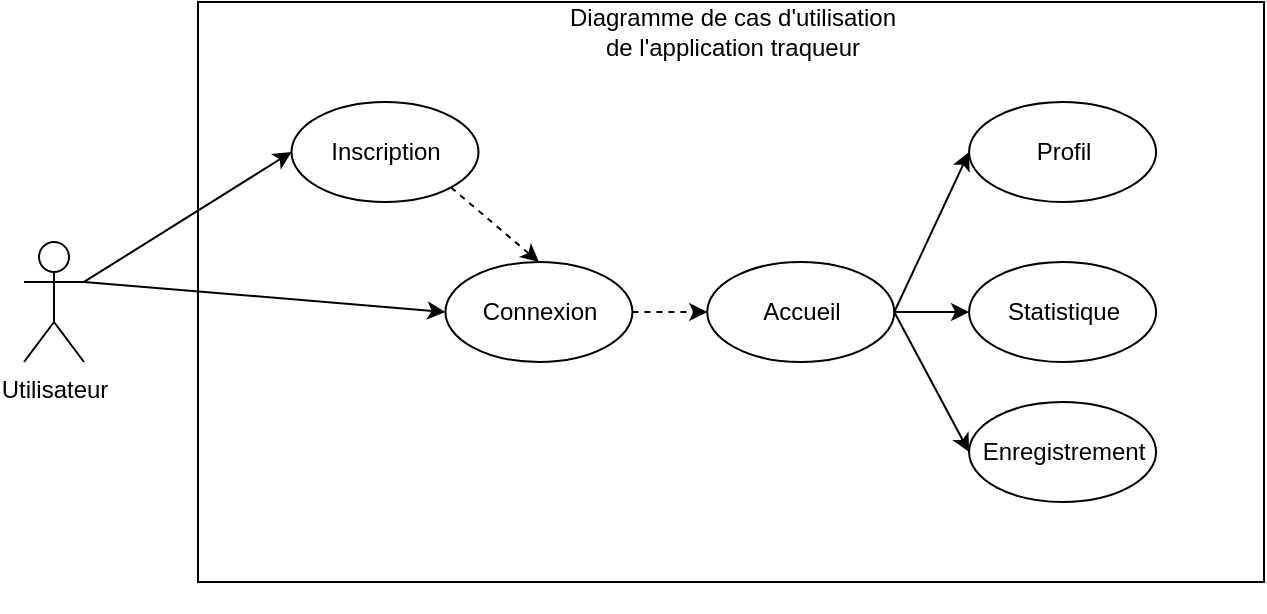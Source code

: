 <mxfile version="14.1.8" type="device"><diagram id="E9w7fqvrC8IXgOyzvk4A" name="Page-1"><mxGraphModel dx="802" dy="998" grid="1" gridSize="10" guides="1" tooltips="1" connect="1" arrows="1" fold="1" page="1" pageScale="1" pageWidth="1654" pageHeight="1169" math="0" shadow="0"><root><mxCell id="0"/><mxCell id="1" parent="0"/><mxCell id="6e8q2vDSC3xWY0BcO_gC-1" value="Utilisateur" style="shape=umlActor;verticalLabelPosition=bottom;verticalAlign=top;html=1;outlineConnect=0;" vertex="1" parent="1"><mxGeometry x="170" y="280" width="30" height="60" as="geometry"/></mxCell><mxCell id="6e8q2vDSC3xWY0BcO_gC-5" value="" style="group" vertex="1" connectable="0" parent="1"><mxGeometry x="257" y="160" width="533" height="305" as="geometry"/></mxCell><mxCell id="6e8q2vDSC3xWY0BcO_gC-3" value="&lt;span style=&quot;font-size: 13px&quot;&gt;&lt;br&gt;&lt;/span&gt;" style="rounded=0;whiteSpace=wrap;html=1;align=center;" vertex="1" parent="6e8q2vDSC3xWY0BcO_gC-5"><mxGeometry width="533" height="290" as="geometry"/></mxCell><mxCell id="6e8q2vDSC3xWY0BcO_gC-4" value="Diagramme de cas d'utilisation &lt;br&gt;de l'application traqueur" style="text;html=1;align=center;verticalAlign=middle;resizable=0;points=[];autosize=1;" vertex="1" parent="6e8q2vDSC3xWY0BcO_gC-5"><mxGeometry x="176.502" width="180" height="30" as="geometry"/></mxCell><mxCell id="6e8q2vDSC3xWY0BcO_gC-6" value="Inscription" style="ellipse;whiteSpace=wrap;html=1;" vertex="1" parent="6e8q2vDSC3xWY0BcO_gC-5"><mxGeometry x="46.754" y="50" width="93.509" height="50" as="geometry"/></mxCell><mxCell id="6e8q2vDSC3xWY0BcO_gC-11" value="Connexion" style="ellipse;whiteSpace=wrap;html=1;" vertex="1" parent="6e8q2vDSC3xWY0BcO_gC-5"><mxGeometry x="123.714" y="130" width="93.509" height="50" as="geometry"/></mxCell><mxCell id="6e8q2vDSC3xWY0BcO_gC-15" value="" style="html=1;labelBackgroundColor=#ffffff;startArrow=none;startFill=0;startSize=6;endArrow=classic;endFill=1;endSize=6;jettySize=auto;orthogonalLoop=1;strokeWidth=1;dashed=1;fontSize=14;exitX=1;exitY=1;exitDx=0;exitDy=0;entryX=0.5;entryY=0;entryDx=0;entryDy=0;" edge="1" parent="6e8q2vDSC3xWY0BcO_gC-5" source="6e8q2vDSC3xWY0BcO_gC-6" target="6e8q2vDSC3xWY0BcO_gC-11"><mxGeometry width="60" height="60" relative="1" as="geometry"><mxPoint x="151.767" y="90" as="sourcePoint"/><mxPoint x="329.433" y="80" as="targetPoint"/></mxGeometry></mxCell><mxCell id="6e8q2vDSC3xWY0BcO_gC-16" value="Accueil" style="ellipse;whiteSpace=wrap;html=1;" vertex="1" parent="6e8q2vDSC3xWY0BcO_gC-5"><mxGeometry x="254.626" y="130" width="93.509" height="50" as="geometry"/></mxCell><mxCell id="6e8q2vDSC3xWY0BcO_gC-17" value="" style="html=1;labelBackgroundColor=#ffffff;startArrow=none;startFill=0;startSize=6;endArrow=classic;endFill=1;endSize=6;jettySize=auto;orthogonalLoop=1;strokeWidth=1;dashed=1;fontSize=14;exitX=1;exitY=0.5;exitDx=0;exitDy=0;entryX=0;entryY=0.5;entryDx=0;entryDy=0;" edge="1" parent="6e8q2vDSC3xWY0BcO_gC-5" source="6e8q2vDSC3xWY0BcO_gC-11" target="6e8q2vDSC3xWY0BcO_gC-16"><mxGeometry width="60" height="60" relative="1" as="geometry"><mxPoint x="161.118" y="100" as="sourcePoint"/><mxPoint x="179.819" y="140" as="targetPoint"/></mxGeometry></mxCell><mxCell id="6e8q2vDSC3xWY0BcO_gC-18" value="Profil" style="ellipse;whiteSpace=wrap;html=1;" vertex="1" parent="6e8q2vDSC3xWY0BcO_gC-5"><mxGeometry x="385.539" y="50" width="93.509" height="50" as="geometry"/></mxCell><mxCell id="6e8q2vDSC3xWY0BcO_gC-20" value="" style="endArrow=classic;html=1;exitX=1;exitY=0.5;exitDx=0;exitDy=0;entryX=0;entryY=0.5;entryDx=0;entryDy=0;" edge="1" parent="6e8q2vDSC3xWY0BcO_gC-5" source="6e8q2vDSC3xWY0BcO_gC-16" target="6e8q2vDSC3xWY0BcO_gC-18"><mxGeometry width="50" height="50" relative="1" as="geometry"><mxPoint x="20.854" y="150" as="sourcePoint"/><mxPoint x="114.363" y="75" as="targetPoint"/></mxGeometry></mxCell><mxCell id="6e8q2vDSC3xWY0BcO_gC-31" value="Statistique" style="ellipse;whiteSpace=wrap;html=1;" vertex="1" parent="6e8q2vDSC3xWY0BcO_gC-5"><mxGeometry x="385.539" y="130" width="93.509" height="50" as="geometry"/></mxCell><mxCell id="6e8q2vDSC3xWY0BcO_gC-32" value="" style="endArrow=classic;html=1;exitX=1;exitY=0.5;exitDx=0;exitDy=0;entryX=0;entryY=0.5;entryDx=0;entryDy=0;" edge="1" parent="6e8q2vDSC3xWY0BcO_gC-5" source="6e8q2vDSC3xWY0BcO_gC-16" target="6e8q2vDSC3xWY0BcO_gC-31"><mxGeometry width="50" height="50" relative="1" as="geometry"><mxPoint x="357.486" y="165" as="sourcePoint"/><mxPoint x="394.89" y="75" as="targetPoint"/></mxGeometry></mxCell><mxCell id="6e8q2vDSC3xWY0BcO_gC-33" value="Enregistrement" style="ellipse;whiteSpace=wrap;html=1;" vertex="1" parent="6e8q2vDSC3xWY0BcO_gC-5"><mxGeometry x="385.539" y="200" width="93.509" height="50" as="geometry"/></mxCell><mxCell id="6e8q2vDSC3xWY0BcO_gC-34" value="" style="endArrow=classic;html=1;exitX=1;exitY=0.5;exitDx=0;exitDy=0;entryX=0;entryY=0.5;entryDx=0;entryDy=0;" edge="1" parent="6e8q2vDSC3xWY0BcO_gC-5" target="6e8q2vDSC3xWY0BcO_gC-33" source="6e8q2vDSC3xWY0BcO_gC-16"><mxGeometry width="50" height="50" relative="1" as="geometry"><mxPoint x="348.135" y="285" as="sourcePoint"/><mxPoint x="-125.954" y="45" as="targetPoint"/></mxGeometry></mxCell><mxCell id="6e8q2vDSC3xWY0BcO_gC-13" value="" style="endArrow=classic;html=1;exitX=1;exitY=0.333;exitDx=0;exitDy=0;exitPerimeter=0;entryX=0;entryY=0.5;entryDx=0;entryDy=0;" edge="1" parent="1" source="6e8q2vDSC3xWY0BcO_gC-1" target="6e8q2vDSC3xWY0BcO_gC-6"><mxGeometry width="50" height="50" relative="1" as="geometry"><mxPoint x="500" y="320" as="sourcePoint"/><mxPoint x="550" y="270" as="targetPoint"/></mxGeometry></mxCell><mxCell id="6e8q2vDSC3xWY0BcO_gC-14" value="" style="endArrow=classic;html=1;exitX=1;exitY=0.333;exitDx=0;exitDy=0;exitPerimeter=0;entryX=0;entryY=0.5;entryDx=0;entryDy=0;" edge="1" parent="1" source="6e8q2vDSC3xWY0BcO_gC-1" target="6e8q2vDSC3xWY0BcO_gC-11"><mxGeometry width="50" height="50" relative="1" as="geometry"><mxPoint x="210" y="310" as="sourcePoint"/><mxPoint x="330" y="265" as="targetPoint"/></mxGeometry></mxCell></root></mxGraphModel></diagram></mxfile>